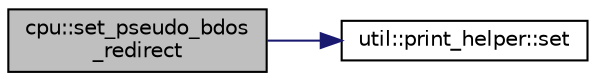 digraph "cpu::set_pseudo_bdos_redirect"
{
 // LATEX_PDF_SIZE
  edge [fontname="Helvetica",fontsize="10",labelfontname="Helvetica",labelfontsize="10"];
  node [fontname="Helvetica",fontsize="10",shape=record];
  rankdir="LR";
  Node1 [label="cpu::set_pseudo_bdos\l_redirect",height=0.2,width=0.4,color="black", fillcolor="grey75", style="filled", fontcolor="black",tooltip="Redirect pseudo BDOS print routines to a file."];
  Node1 -> Node2 [color="midnightblue",fontsize="10",style="solid",fontname="Helvetica"];
  Node2 [label="util::print_helper::set",height=0.2,width=0.4,color="black", fillcolor="white", style="filled",URL="$classutil_1_1print__helper.html#a08912c4069c431b6080355b8a7c18c15",tooltip="Set a redirection to file."];
}
